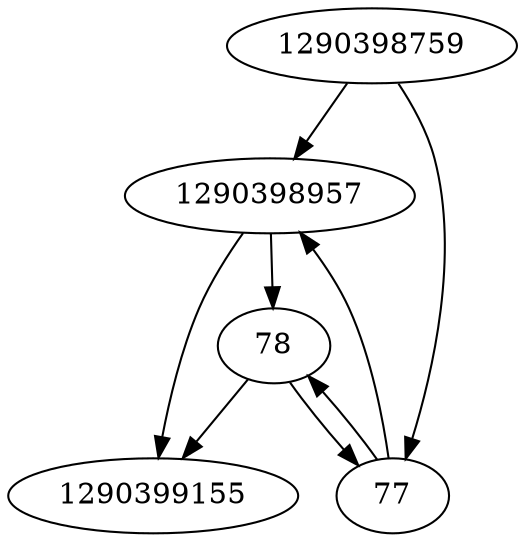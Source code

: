 strict digraph  {
1290398759;
1290398957;
77;
78;
1290399155;
1290398759 -> 1290398957;
1290398759 -> 77;
1290398957 -> 78;
1290398957 -> 1290399155;
77 -> 78;
77 -> 1290398957;
78 -> 77;
78 -> 1290399155;
}

